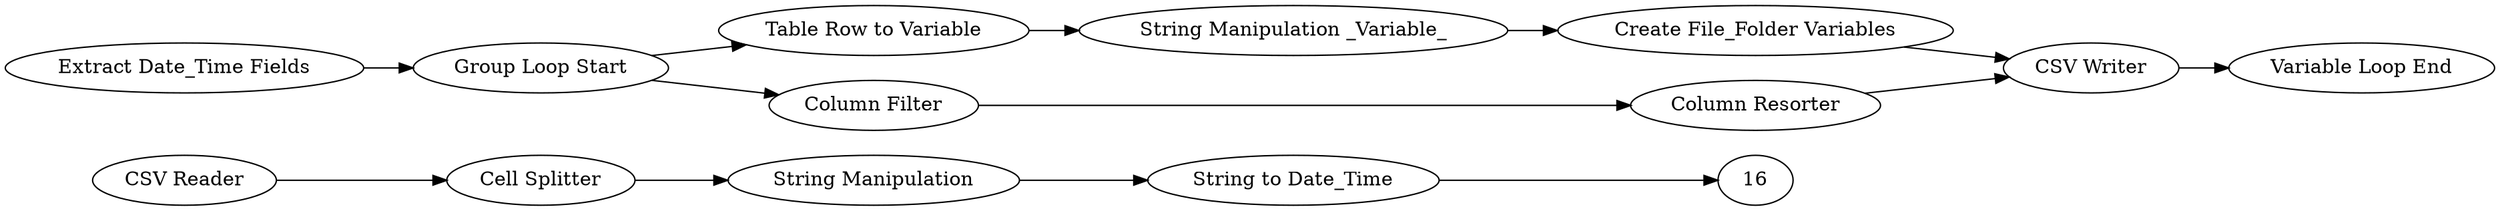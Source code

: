 digraph {
	1 [label="CSV Reader"]
	2 [label="Cell Splitter"]
	3 [label="String Manipulation"]
	4 [label="String to Date_Time"]
	5 [label="Extract Date_Time Fields"]
	7 [label="Group Loop Start"]
	8 [label="Table Row to Variable"]
	10 [label="Create File_Folder Variables"]
	11 [label="String Manipulation _Variable_"]
	12 [label="Column Filter"]
	13 [label="Column Resorter"]
	14 [label="CSV Writer"]
	15 [label="Variable Loop End"]
	2 -> 3
	3 -> 4
	5 -> 7
	7 -> 12
	7 -> 8
	8 -> 11
	10 -> 14
	11 -> 10
	12 -> 13
	13 -> 14
	14 -> 15
	1 -> 2
	4 -> 16
	rankdir=LR
}

